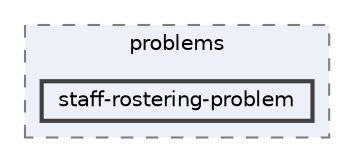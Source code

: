 digraph "/home/runner/work/idol/idol/lib/include/idol/mixed-integer/problems/staff-rostering-problem"
{
 // LATEX_PDF_SIZE
  bgcolor="transparent";
  edge [fontname=Helvetica,fontsize=10,labelfontname=Helvetica,labelfontsize=10];
  node [fontname=Helvetica,fontsize=10,shape=box,height=0.2,width=0.4];
  compound=true
  subgraph clusterdir_0ca495717d4fd2bc76df5a3a6c9ca296 {
    graph [ bgcolor="#edf0f7", pencolor="grey50", label="problems", fontname=Helvetica,fontsize=10 style="filled,dashed", URL="dir_0ca495717d4fd2bc76df5a3a6c9ca296.html",tooltip=""]
  dir_b3ff832c8fcbec7b732bbad8c72a17bf [label="staff-rostering-problem", fillcolor="#edf0f7", color="grey25", style="filled,bold", URL="dir_b3ff832c8fcbec7b732bbad8c72a17bf.html",tooltip=""];
  }
}

